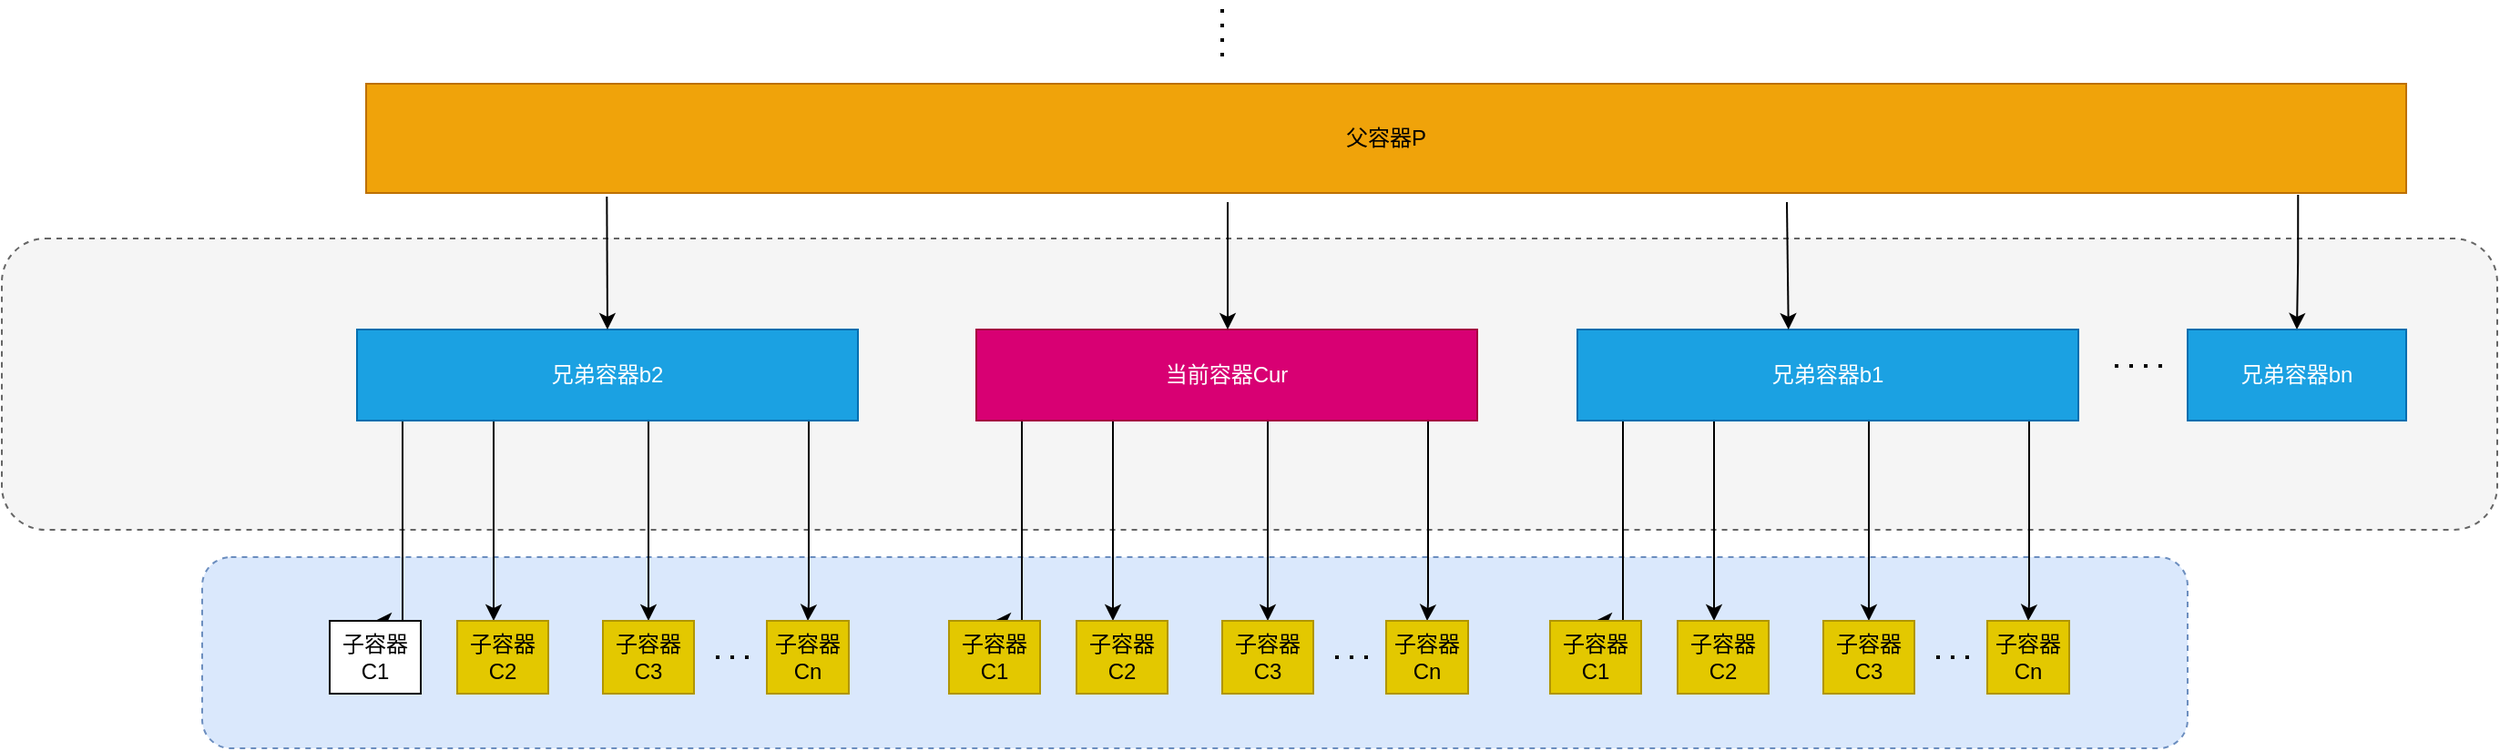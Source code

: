 <mxfile version="20.3.0" type="device"><diagram name="Page-1" id="19d8dcba-68ad-dc05-1034-9cf7b2a963f6"><mxGraphModel dx="868" dy="553" grid="1" gridSize="10" guides="1" tooltips="1" connect="1" arrows="1" fold="1" page="1" pageScale="1" pageWidth="1100" pageHeight="850" background="none" math="0" shadow="0"><root><mxCell id="0"/><mxCell id="1" parent="0"/><mxCell id="hyQBwJ3zmp3RD8dS65na-51" value="" style="rounded=1;whiteSpace=wrap;html=1;shadow=0;glass=0;sketch=0;dashed=1;fillColor=#dae8fc;strokeColor=#6c8ebf;" vertex="1" parent="1"><mxGeometry x="150" y="345" width="1090" height="105" as="geometry"/></mxCell><mxCell id="hyQBwJ3zmp3RD8dS65na-50" value="" style="rounded=1;whiteSpace=wrap;html=1;shadow=0;glass=0;sketch=0;dashed=1;fillColor=#f5f5f5;fontColor=#333333;strokeColor=#666666;" vertex="1" parent="1"><mxGeometry x="40" y="170" width="1370" height="160" as="geometry"/></mxCell><mxCell id="hyQBwJ3zmp3RD8dS65na-3" style="edgeStyle=orthogonalEdgeStyle;rounded=0;orthogonalLoop=1;jettySize=auto;html=1;entryX=0.5;entryY=0;entryDx=0;entryDy=0;" edge="1" parent="1" source="hyQBwJ3zmp3RD8dS65na-1" target="hyQBwJ3zmp3RD8dS65na-2"><mxGeometry relative="1" as="geometry"><Array as="points"><mxPoint x="600" y="380"/></Array></mxGeometry></mxCell><mxCell id="hyQBwJ3zmp3RD8dS65na-6" style="edgeStyle=orthogonalEdgeStyle;rounded=0;orthogonalLoop=1;jettySize=auto;html=1;" edge="1" parent="1" source="hyQBwJ3zmp3RD8dS65na-1" target="hyQBwJ3zmp3RD8dS65na-4"><mxGeometry relative="1" as="geometry"><Array as="points"><mxPoint x="650" y="300"/><mxPoint x="650" y="300"/></Array></mxGeometry></mxCell><mxCell id="hyQBwJ3zmp3RD8dS65na-8" style="edgeStyle=orthogonalEdgeStyle;rounded=0;orthogonalLoop=1;jettySize=auto;html=1;entryX=0.5;entryY=0;entryDx=0;entryDy=0;exitX=0.917;exitY=1;exitDx=0;exitDy=0;exitPerimeter=0;" edge="1" parent="1" source="hyQBwJ3zmp3RD8dS65na-1" target="hyQBwJ3zmp3RD8dS65na-5"><mxGeometry relative="1" as="geometry"><Array as="points"><mxPoint x="823" y="270"/><mxPoint x="823" y="370"/></Array></mxGeometry></mxCell><mxCell id="hyQBwJ3zmp3RD8dS65na-11" style="edgeStyle=orthogonalEdgeStyle;rounded=0;orthogonalLoop=1;jettySize=auto;html=1;" edge="1" parent="1" source="hyQBwJ3zmp3RD8dS65na-1" target="hyQBwJ3zmp3RD8dS65na-10"><mxGeometry relative="1" as="geometry"><Array as="points"><mxPoint x="735" y="300"/><mxPoint x="735" y="300"/></Array></mxGeometry></mxCell><mxCell id="hyQBwJ3zmp3RD8dS65na-1" value="当前容器Cur" style="rounded=0;whiteSpace=wrap;html=1;fillColor=#d80073;fontColor=#ffffff;strokeColor=#A50040;" vertex="1" parent="1"><mxGeometry x="575" y="220" width="275" height="50" as="geometry"/></mxCell><mxCell id="hyQBwJ3zmp3RD8dS65na-2" value="子容器C1" style="rounded=0;whiteSpace=wrap;html=1;fillColor=#e3c800;fontColor=#000000;strokeColor=#B09500;" vertex="1" parent="1"><mxGeometry x="560" y="380" width="50" height="40" as="geometry"/></mxCell><mxCell id="hyQBwJ3zmp3RD8dS65na-4" value="子容器C2" style="rounded=0;whiteSpace=wrap;html=1;fillColor=#e3c800;fontColor=#000000;strokeColor=#B09500;" vertex="1" parent="1"><mxGeometry x="630" y="380" width="50" height="40" as="geometry"/></mxCell><mxCell id="hyQBwJ3zmp3RD8dS65na-5" value="子容器Cn" style="rounded=0;whiteSpace=wrap;html=1;fillColor=#e3c800;fontColor=#000000;strokeColor=#B09500;" vertex="1" parent="1"><mxGeometry x="800" y="380" width="45" height="40" as="geometry"/></mxCell><mxCell id="hyQBwJ3zmp3RD8dS65na-10" value="子容器C3" style="rounded=0;whiteSpace=wrap;html=1;fillColor=#e3c800;fontColor=#000000;strokeColor=#B09500;" vertex="1" parent="1"><mxGeometry x="710" y="380" width="50" height="40" as="geometry"/></mxCell><mxCell id="hyQBwJ3zmp3RD8dS65na-14" value="" style="endArrow=none;dashed=1;html=1;dashPattern=1 3;strokeWidth=2;rounded=0;" edge="1" parent="1"><mxGeometry width="50" height="50" relative="1" as="geometry"><mxPoint x="790" y="400" as="sourcePoint"/><mxPoint x="770" y="400" as="targetPoint"/></mxGeometry></mxCell><mxCell id="hyQBwJ3zmp3RD8dS65na-47" value="" style="edgeStyle=orthogonalEdgeStyle;rounded=0;orthogonalLoop=1;jettySize=auto;html=1;exitX=0.947;exitY=1.017;exitDx=0;exitDy=0;exitPerimeter=0;" edge="1" parent="1" source="hyQBwJ3zmp3RD8dS65na-16" target="hyQBwJ3zmp3RD8dS65na-46"><mxGeometry relative="1" as="geometry"/></mxCell><mxCell id="hyQBwJ3zmp3RD8dS65na-16" value="父容器P" style="whiteSpace=wrap;html=1;rounded=0;fillColor=#f0a30a;fontColor=#000000;strokeColor=#BD7000;" vertex="1" parent="1"><mxGeometry x="240" y="85" width="1120" height="60" as="geometry"/></mxCell><mxCell id="hyQBwJ3zmp3RD8dS65na-20" style="edgeStyle=orthogonalEdgeStyle;rounded=0;orthogonalLoop=1;jettySize=auto;html=1;entryX=0.5;entryY=0;entryDx=0;entryDy=0;" edge="1" parent="1" source="hyQBwJ3zmp3RD8dS65na-24" target="hyQBwJ3zmp3RD8dS65na-25"><mxGeometry relative="1" as="geometry"><Array as="points"><mxPoint x="930" y="380"/></Array></mxGeometry></mxCell><mxCell id="hyQBwJ3zmp3RD8dS65na-21" style="edgeStyle=orthogonalEdgeStyle;rounded=0;orthogonalLoop=1;jettySize=auto;html=1;" edge="1" parent="1" source="hyQBwJ3zmp3RD8dS65na-24" target="hyQBwJ3zmp3RD8dS65na-26"><mxGeometry relative="1" as="geometry"><Array as="points"><mxPoint x="980" y="300"/><mxPoint x="980" y="300"/></Array></mxGeometry></mxCell><mxCell id="hyQBwJ3zmp3RD8dS65na-22" style="edgeStyle=orthogonalEdgeStyle;rounded=0;orthogonalLoop=1;jettySize=auto;html=1;entryX=0.5;entryY=0;entryDx=0;entryDy=0;exitX=0.917;exitY=1;exitDx=0;exitDy=0;exitPerimeter=0;" edge="1" parent="1" source="hyQBwJ3zmp3RD8dS65na-24" target="hyQBwJ3zmp3RD8dS65na-27"><mxGeometry relative="1" as="geometry"><Array as="points"><mxPoint x="1153" y="270"/><mxPoint x="1153" y="370"/></Array></mxGeometry></mxCell><mxCell id="hyQBwJ3zmp3RD8dS65na-23" style="edgeStyle=orthogonalEdgeStyle;rounded=0;orthogonalLoop=1;jettySize=auto;html=1;" edge="1" parent="1" source="hyQBwJ3zmp3RD8dS65na-24" target="hyQBwJ3zmp3RD8dS65na-28"><mxGeometry relative="1" as="geometry"><Array as="points"><mxPoint x="1065" y="300"/><mxPoint x="1065" y="300"/></Array></mxGeometry></mxCell><mxCell id="hyQBwJ3zmp3RD8dS65na-24" value="兄弟容器b1" style="rounded=0;whiteSpace=wrap;html=1;fillColor=#1ba1e2;fontColor=#ffffff;strokeColor=#006EAF;" vertex="1" parent="1"><mxGeometry x="905" y="220" width="275" height="50" as="geometry"/></mxCell><mxCell id="hyQBwJ3zmp3RD8dS65na-25" value="子容器C1" style="rounded=0;whiteSpace=wrap;html=1;fillColor=#e3c800;fontColor=#000000;strokeColor=#B09500;" vertex="1" parent="1"><mxGeometry x="890" y="380" width="50" height="40" as="geometry"/></mxCell><mxCell id="hyQBwJ3zmp3RD8dS65na-26" value="子容器C2" style="rounded=0;whiteSpace=wrap;html=1;fillColor=#e3c800;fontColor=#000000;strokeColor=#B09500;" vertex="1" parent="1"><mxGeometry x="960" y="380" width="50" height="40" as="geometry"/></mxCell><mxCell id="hyQBwJ3zmp3RD8dS65na-27" value="子容器Cn" style="rounded=0;whiteSpace=wrap;html=1;fillColor=#e3c800;fontColor=#000000;strokeColor=#B09500;" vertex="1" parent="1"><mxGeometry x="1130" y="380" width="45" height="40" as="geometry"/></mxCell><mxCell id="hyQBwJ3zmp3RD8dS65na-28" value="子容器C3" style="rounded=0;whiteSpace=wrap;html=1;fillColor=#e3c800;fontColor=#000000;strokeColor=#B09500;" vertex="1" parent="1"><mxGeometry x="1040" y="380" width="50" height="40" as="geometry"/></mxCell><mxCell id="hyQBwJ3zmp3RD8dS65na-29" value="" style="endArrow=none;dashed=1;html=1;dashPattern=1 3;strokeWidth=2;rounded=0;" edge="1" parent="1"><mxGeometry width="50" height="50" relative="1" as="geometry"><mxPoint x="1120" y="400" as="sourcePoint"/><mxPoint x="1100" y="400" as="targetPoint"/></mxGeometry></mxCell><mxCell id="hyQBwJ3zmp3RD8dS65na-30" style="edgeStyle=orthogonalEdgeStyle;rounded=0;orthogonalLoop=1;jettySize=auto;html=1;entryX=0.5;entryY=0;entryDx=0;entryDy=0;" edge="1" parent="1" source="hyQBwJ3zmp3RD8dS65na-34" target="hyQBwJ3zmp3RD8dS65na-35"><mxGeometry relative="1" as="geometry"><Array as="points"><mxPoint x="260" y="380"/></Array></mxGeometry></mxCell><mxCell id="hyQBwJ3zmp3RD8dS65na-31" style="edgeStyle=orthogonalEdgeStyle;rounded=0;orthogonalLoop=1;jettySize=auto;html=1;" edge="1" parent="1" source="hyQBwJ3zmp3RD8dS65na-34" target="hyQBwJ3zmp3RD8dS65na-36"><mxGeometry relative="1" as="geometry"><Array as="points"><mxPoint x="310" y="300"/><mxPoint x="310" y="300"/></Array></mxGeometry></mxCell><mxCell id="hyQBwJ3zmp3RD8dS65na-32" style="edgeStyle=orthogonalEdgeStyle;rounded=0;orthogonalLoop=1;jettySize=auto;html=1;entryX=0.5;entryY=0;entryDx=0;entryDy=0;exitX=0.917;exitY=1;exitDx=0;exitDy=0;exitPerimeter=0;" edge="1" parent="1" source="hyQBwJ3zmp3RD8dS65na-34" target="hyQBwJ3zmp3RD8dS65na-37"><mxGeometry relative="1" as="geometry"><Array as="points"><mxPoint x="483" y="270"/><mxPoint x="483" y="370"/></Array></mxGeometry></mxCell><mxCell id="hyQBwJ3zmp3RD8dS65na-33" style="edgeStyle=orthogonalEdgeStyle;rounded=0;orthogonalLoop=1;jettySize=auto;html=1;" edge="1" parent="1" source="hyQBwJ3zmp3RD8dS65na-34" target="hyQBwJ3zmp3RD8dS65na-38"><mxGeometry relative="1" as="geometry"><Array as="points"><mxPoint x="395" y="300"/><mxPoint x="395" y="300"/></Array></mxGeometry></mxCell><mxCell id="hyQBwJ3zmp3RD8dS65na-34" value="兄弟容器b2" style="rounded=0;whiteSpace=wrap;html=1;fillColor=#1ba1e2;fontColor=#ffffff;strokeColor=#006EAF;" vertex="1" parent="1"><mxGeometry x="235" y="220" width="275" height="50" as="geometry"/></mxCell><mxCell id="hyQBwJ3zmp3RD8dS65na-35" value="子容器C1" style="rounded=0;whiteSpace=wrap;html=1;" vertex="1" parent="1"><mxGeometry x="220" y="380" width="50" height="40" as="geometry"/></mxCell><mxCell id="hyQBwJ3zmp3RD8dS65na-36" value="子容器C2" style="rounded=0;whiteSpace=wrap;html=1;fillColor=#e3c800;fontColor=#000000;strokeColor=#B09500;" vertex="1" parent="1"><mxGeometry x="290" y="380" width="50" height="40" as="geometry"/></mxCell><mxCell id="hyQBwJ3zmp3RD8dS65na-37" value="子容器Cn" style="rounded=0;whiteSpace=wrap;html=1;fillColor=#e3c800;fontColor=#000000;strokeColor=#B09500;" vertex="1" parent="1"><mxGeometry x="460" y="380" width="45" height="40" as="geometry"/></mxCell><mxCell id="hyQBwJ3zmp3RD8dS65na-38" value="子容器C3" style="rounded=0;whiteSpace=wrap;html=1;fillColor=#e3c800;fontColor=#000000;strokeColor=#B09500;" vertex="1" parent="1"><mxGeometry x="370" y="380" width="50" height="40" as="geometry"/></mxCell><mxCell id="hyQBwJ3zmp3RD8dS65na-39" value="" style="endArrow=none;dashed=1;html=1;dashPattern=1 3;strokeWidth=2;rounded=0;" edge="1" parent="1"><mxGeometry width="50" height="50" relative="1" as="geometry"><mxPoint x="450" y="400" as="sourcePoint"/><mxPoint x="430" y="400" as="targetPoint"/></mxGeometry></mxCell><mxCell id="hyQBwJ3zmp3RD8dS65na-42" value="" style="endArrow=none;dashed=1;html=1;dashPattern=1 3;strokeWidth=2;rounded=0;" edge="1" parent="1"><mxGeometry width="50" height="50" relative="1" as="geometry"><mxPoint x="710" y="70" as="sourcePoint"/><mxPoint x="710" y="40" as="targetPoint"/></mxGeometry></mxCell><mxCell id="hyQBwJ3zmp3RD8dS65na-43" value="" style="endArrow=classic;html=1;rounded=0;entryX=0.5;entryY=0;entryDx=0;entryDy=0;exitX=0.118;exitY=1.033;exitDx=0;exitDy=0;exitPerimeter=0;" edge="1" parent="1" source="hyQBwJ3zmp3RD8dS65na-16" target="hyQBwJ3zmp3RD8dS65na-34"><mxGeometry width="50" height="50" relative="1" as="geometry"><mxPoint x="450" y="150" as="sourcePoint"/><mxPoint x="430" y="190" as="targetPoint"/></mxGeometry></mxCell><mxCell id="hyQBwJ3zmp3RD8dS65na-44" value="" style="endArrow=classic;html=1;rounded=0;entryX=0.785;entryY=0;entryDx=0;entryDy=0;entryPerimeter=0;" edge="1" parent="1"><mxGeometry width="50" height="50" relative="1" as="geometry"><mxPoint x="1020" y="150" as="sourcePoint"/><mxPoint x="1020.875" y="220" as="targetPoint"/></mxGeometry></mxCell><mxCell id="hyQBwJ3zmp3RD8dS65na-17" value="" style="edgeStyle=orthogonalEdgeStyle;rounded=0;orthogonalLoop=1;jettySize=auto;html=1;" edge="1" parent="1"><mxGeometry relative="1" as="geometry"><mxPoint x="713" y="150" as="sourcePoint"/><mxPoint x="713" y="220" as="targetPoint"/></mxGeometry></mxCell><mxCell id="hyQBwJ3zmp3RD8dS65na-46" value="兄弟容器bn" style="whiteSpace=wrap;html=1;rounded=0;fillColor=#1ba1e2;fontColor=#ffffff;strokeColor=#006EAF;" vertex="1" parent="1"><mxGeometry x="1240" y="220" width="120" height="50" as="geometry"/></mxCell><mxCell id="hyQBwJ3zmp3RD8dS65na-49" value="" style="endArrow=none;dashed=1;html=1;dashPattern=1 3;strokeWidth=2;rounded=0;" edge="1" parent="1"><mxGeometry width="50" height="50" relative="1" as="geometry"><mxPoint x="1200" y="240" as="sourcePoint"/><mxPoint x="1230" y="240" as="targetPoint"/></mxGeometry></mxCell></root></mxGraphModel></diagram></mxfile>